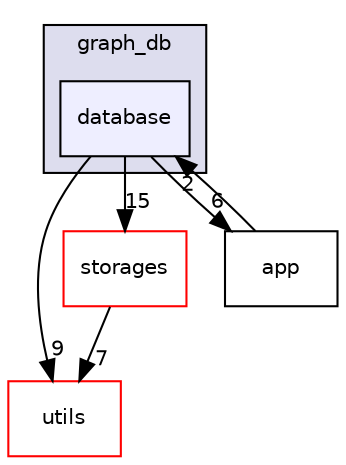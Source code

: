 digraph "/home/runner/work/GraphScope/GraphScope/flex/engines/graph_db/database" {
  compound=true
  node [ fontsize="10", fontname="Helvetica"];
  edge [ labelfontsize="10", labelfontname="Helvetica"];
  subgraph clusterdir_36ec3549fd5133a6f61eb5067c6256de {
    graph [ bgcolor="#ddddee", pencolor="black", label="graph_db" fontname="Helvetica", fontsize="10", URL="dir_36ec3549fd5133a6f61eb5067c6256de.html"]
  dir_b22b7d531418ac8eb6812a94ced2c381 [shape=box, label="database", style="filled", fillcolor="#eeeeff", pencolor="black", URL="dir_b22b7d531418ac8eb6812a94ced2c381.html"];
  }
  dir_a95fcce11a0807c0de49b10c3984b702 [shape=box label="utils" fillcolor="white" style="filled" color="red" URL="dir_a95fcce11a0807c0de49b10c3984b702.html"];
  dir_0bdd5b7109e05b9939ed9c1c6f217959 [shape=box label="storages" fillcolor="white" style="filled" color="red" URL="dir_0bdd5b7109e05b9939ed9c1c6f217959.html"];
  dir_d6f73bcc22dbded39dcd0a634c0788cb [shape=box label="app" URL="dir_d6f73bcc22dbded39dcd0a634c0788cb.html"];
  dir_b22b7d531418ac8eb6812a94ced2c381->dir_a95fcce11a0807c0de49b10c3984b702 [headlabel="9", labeldistance=1.5 headhref="dir_000004_000007.html"];
  dir_b22b7d531418ac8eb6812a94ced2c381->dir_0bdd5b7109e05b9939ed9c1c6f217959 [headlabel="15", labeldistance=1.5 headhref="dir_000004_000005.html"];
  dir_b22b7d531418ac8eb6812a94ced2c381->dir_d6f73bcc22dbded39dcd0a634c0788cb [headlabel="6", labeldistance=1.5 headhref="dir_000004_000003.html"];
  dir_0bdd5b7109e05b9939ed9c1c6f217959->dir_a95fcce11a0807c0de49b10c3984b702 [headlabel="7", labeldistance=1.5 headhref="dir_000005_000007.html"];
  dir_d6f73bcc22dbded39dcd0a634c0788cb->dir_b22b7d531418ac8eb6812a94ced2c381 [headlabel="2", labeldistance=1.5 headhref="dir_000003_000004.html"];
}
